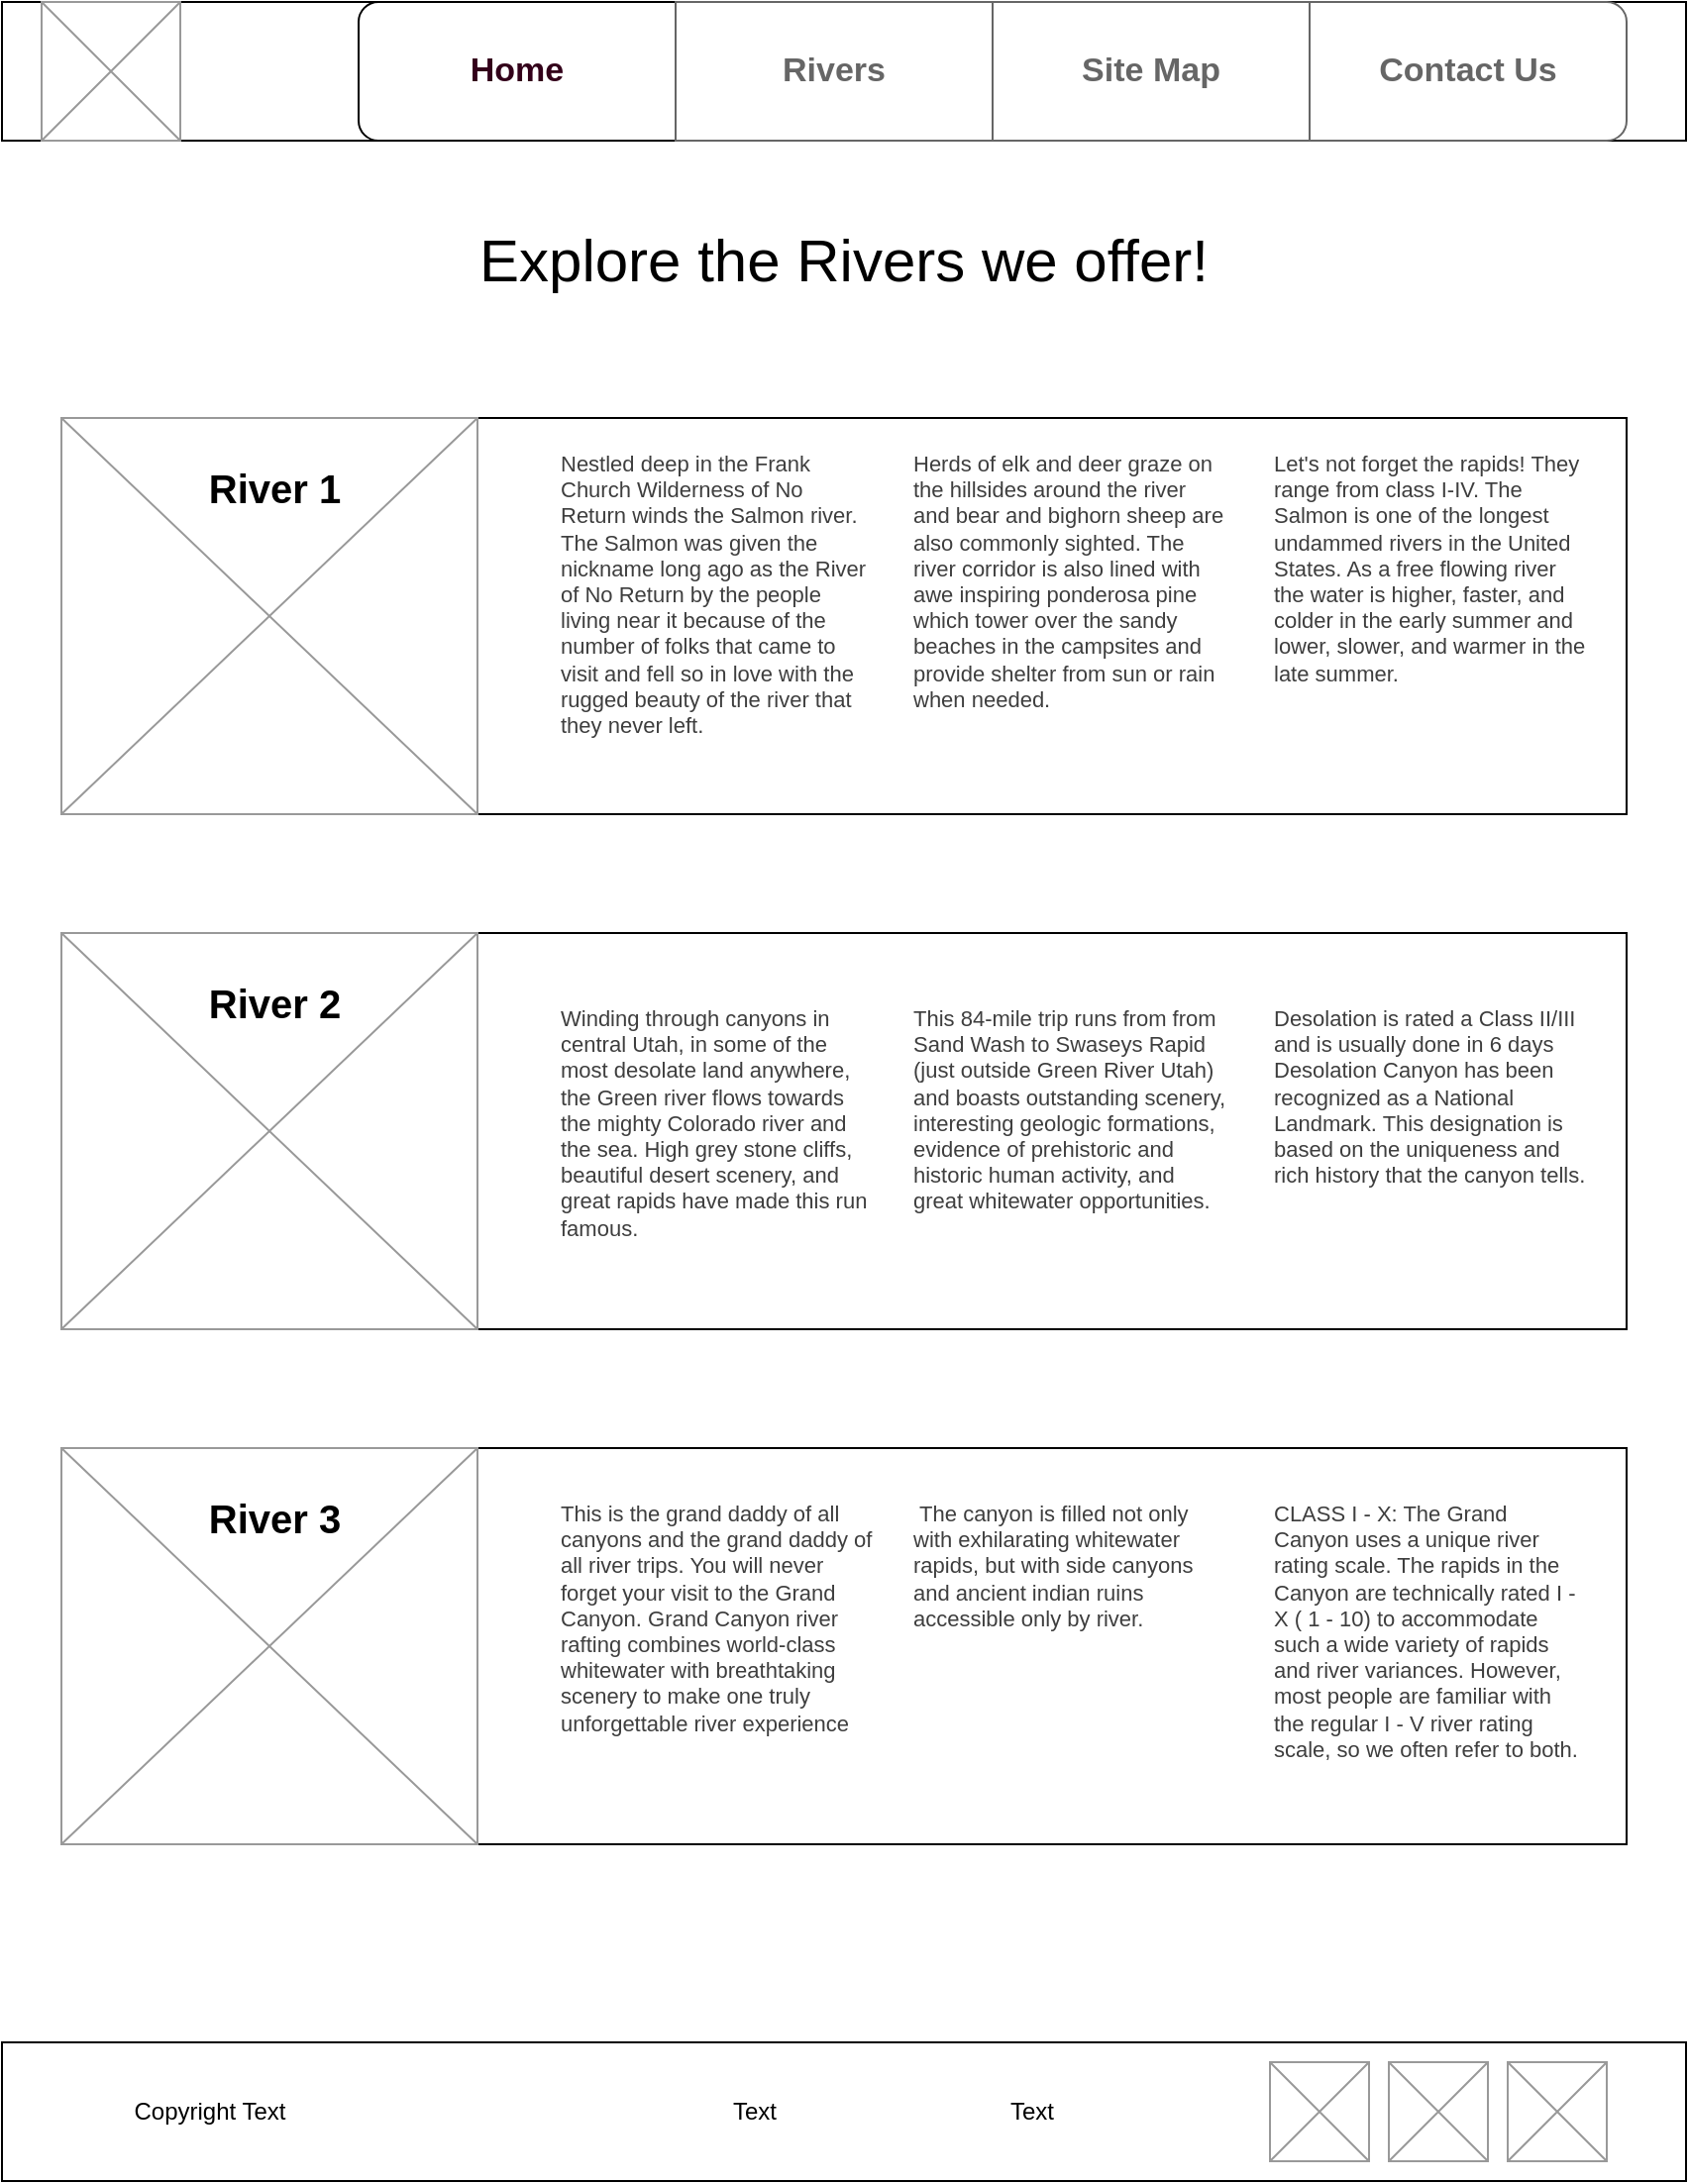 <mxfile version="24.8.3">
  <diagram name="Page-1" id="glL89L1skpGHFHGlubFX">
    <mxGraphModel dx="1167" dy="687" grid="1" gridSize="10" guides="1" tooltips="1" connect="1" arrows="1" fold="1" page="1" pageScale="1" pageWidth="850" pageHeight="1100" math="0" shadow="0">
      <root>
        <mxCell id="0" />
        <mxCell id="1" parent="0" />
        <mxCell id="_6JiYmLFMHh-bkGQwdYW-75" value="" style="rounded=0;whiteSpace=wrap;html=1;" vertex="1" parent="1">
          <mxGeometry y="1030" width="850" height="70" as="geometry" />
        </mxCell>
        <mxCell id="_6JiYmLFMHh-bkGQwdYW-2" value="" style="rounded=0;whiteSpace=wrap;html=1;" vertex="1" parent="1">
          <mxGeometry width="850" height="70" as="geometry" />
        </mxCell>
        <mxCell id="_6JiYmLFMHh-bkGQwdYW-1" value="" style="verticalLabelPosition=bottom;shadow=0;dashed=0;align=center;html=1;verticalAlign=top;strokeWidth=1;shape=mxgraph.mockup.graphics.simpleIcon;strokeColor=#999999;" vertex="1" parent="1">
          <mxGeometry x="20" width="70" height="70" as="geometry" />
        </mxCell>
        <mxCell id="_6JiYmLFMHh-bkGQwdYW-7" value="" style="swimlane;shape=mxgraph.bootstrap.anchor;strokeColor=#666666;fillColor=default;fontColor=#666666;fontStyle=0;childLayout=stackLayout;horizontal=0;startSize=0;horizontalStack=1;resizeParent=1;resizeParentMax=0;resizeLast=0;collapsible=0;marginBottom=0;whiteSpace=wrap;html=1;" vertex="1" parent="1">
          <mxGeometry x="180" width="640" height="70" as="geometry" />
        </mxCell>
        <mxCell id="_6JiYmLFMHh-bkGQwdYW-8" value="&lt;font color=&quot;#33001a&quot;&gt;Home&lt;/font&gt;" style="text;strokeColor=default;align=center;verticalAlign=middle;spacingLeft=10;spacingRight=10;overflow=hidden;points=[[0,0.5],[1,0.5]];portConstraint=eastwest;rotatable=0;whiteSpace=wrap;html=1;shape=mxgraph.mockup.leftButton;rSize=10;fillColor=default;fontColor=#ffffff;fontSize=17;fontStyle=1;" vertex="1" parent="_6JiYmLFMHh-bkGQwdYW-7">
          <mxGeometry width="160" height="70" as="geometry" />
        </mxCell>
        <mxCell id="_6JiYmLFMHh-bkGQwdYW-9" value="Rivers" style="text;strokeColor=inherit;align=center;verticalAlign=middle;spacingLeft=10;spacingRight=10;overflow=hidden;points=[[0,0.5],[1,0.5]];portConstraint=eastwest;rotatable=0;whiteSpace=wrap;html=1;rSize=5;fillColor=inherit;fontColor=inherit;fontSize=17;fontStyle=1;" vertex="1" parent="_6JiYmLFMHh-bkGQwdYW-7">
          <mxGeometry x="160" width="160" height="70" as="geometry" />
        </mxCell>
        <mxCell id="_6JiYmLFMHh-bkGQwdYW-10" value="Site Map" style="text;strokeColor=inherit;align=center;verticalAlign=middle;spacingLeft=10;spacingRight=10;overflow=hidden;points=[[0,0.5],[1,0.5]];portConstraint=eastwest;rotatable=0;whiteSpace=wrap;html=1;rSize=5;fillColor=inherit;fontColor=inherit;fontSize=17;fontStyle=1;" vertex="1" parent="_6JiYmLFMHh-bkGQwdYW-7">
          <mxGeometry x="320" width="160" height="70" as="geometry" />
        </mxCell>
        <mxCell id="_6JiYmLFMHh-bkGQwdYW-11" value="Contact Us" style="text;strokeColor=inherit;align=center;verticalAlign=middle;spacingLeft=10;spacingRight=10;overflow=hidden;points=[[0,0.5],[1,0.5]];portConstraint=eastwest;rotatable=0;whiteSpace=wrap;html=1;shape=mxgraph.mockup.rightButton;rSize=10;fillColor=inherit;fontColor=inherit;fontSize=17;fontStyle=1;" vertex="1" parent="_6JiYmLFMHh-bkGQwdYW-7">
          <mxGeometry x="480" width="160" height="70" as="geometry" />
        </mxCell>
        <mxCell id="_6JiYmLFMHh-bkGQwdYW-14" value="&lt;font style=&quot;font-size: 30px;&quot;&gt;Explore the Rivers we offer!&lt;/font&gt;" style="text;html=1;align=center;verticalAlign=middle;whiteSpace=wrap;rounded=0;fontSize=30;" vertex="1" parent="1">
          <mxGeometry x="232" y="90" width="386" height="80" as="geometry" />
        </mxCell>
        <mxCell id="_6JiYmLFMHh-bkGQwdYW-16" value="" style="rounded=0;whiteSpace=wrap;html=1;fillColor=none;" vertex="1" parent="1">
          <mxGeometry x="30" y="210" width="790" height="200" as="geometry" />
        </mxCell>
        <mxCell id="_6JiYmLFMHh-bkGQwdYW-20" value="" style="verticalLabelPosition=bottom;shadow=0;dashed=0;align=center;html=1;verticalAlign=top;strokeWidth=1;shape=mxgraph.mockup.graphics.simpleIcon;strokeColor=#999999;" vertex="1" parent="1">
          <mxGeometry x="30" y="210" width="210" height="200" as="geometry" />
        </mxCell>
        <mxCell id="_6JiYmLFMHh-bkGQwdYW-27" value="" style="group" vertex="1" connectable="0" parent="1">
          <mxGeometry x="81" y="230" width="719" height="160" as="geometry" />
        </mxCell>
        <mxCell id="_6JiYmLFMHh-bkGQwdYW-19" value="&lt;b&gt;&amp;nbsp;River 1&lt;/b&gt;" style="text;html=1;align=center;verticalAlign=middle;whiteSpace=wrap;rounded=0;fontSize=20;" vertex="1" parent="_6JiYmLFMHh-bkGQwdYW-27">
          <mxGeometry width="108" height="30" as="geometry" />
        </mxCell>
        <mxCell id="_6JiYmLFMHh-bkGQwdYW-24" value="&lt;span style=&quot;color: rgb(62, 62, 62); font-family: &amp;quot;Trebuchet MS&amp;quot;, &amp;quot;Lucida Sans Unicode&amp;quot;, &amp;quot;Lucida Grande&amp;quot;, &amp;quot;Lucida Sans&amp;quot;, Arial, sans-serif; background-color: rgb(255, 255, 255); font-size: 11px;&quot;&gt;Nestled deep in the Frank Church Wilderness of No Return winds the Salmon river. The Salmon was given the nickname long ago as the River of No Return by the people living near it because of the number of folks that came to visit and fell so in love with the rugged beauty of the river that they never left.&lt;/span&gt;" style="text;html=1;align=left;verticalAlign=top;whiteSpace=wrap;rounded=0;fontSize=11;" vertex="1" parent="_6JiYmLFMHh-bkGQwdYW-27">
          <mxGeometry x="199" y="-10" width="160" height="160" as="geometry" />
        </mxCell>
        <mxCell id="_6JiYmLFMHh-bkGQwdYW-25" value="&lt;span style=&quot;color: rgb(62, 62, 62); font-family: &amp;quot;Trebuchet MS&amp;quot;, &amp;quot;Lucida Sans Unicode&amp;quot;, &amp;quot;Lucida Grande&amp;quot;, &amp;quot;Lucida Sans&amp;quot;, Arial, sans-serif; background-color: rgb(255, 255, 255); font-size: 11px;&quot;&gt;Herds of elk and deer graze on the hillsides around the river and bear and bighorn sheep are also commonly sighted. The river corridor is also lined with awe inspiring ponderosa pine which tower over the sandy beaches in the campsites and provide shelter from sun or rain when needed.&lt;/span&gt;" style="text;html=1;align=left;verticalAlign=top;whiteSpace=wrap;rounded=0;fontSize=11;" vertex="1" parent="_6JiYmLFMHh-bkGQwdYW-27">
          <mxGeometry x="377" y="-10" width="160" height="160" as="geometry" />
        </mxCell>
        <mxCell id="_6JiYmLFMHh-bkGQwdYW-26" value="&lt;span style=&quot;color: rgb(62, 62, 62); font-family: &amp;quot;Trebuchet MS&amp;quot;, &amp;quot;Lucida Sans Unicode&amp;quot;, &amp;quot;Lucida Grande&amp;quot;, &amp;quot;Lucida Sans&amp;quot;, Arial, sans-serif; background-color: rgb(255, 255, 255); font-size: 11px;&quot;&gt;Let&#39;s not forget the rapids! They range from class I-IV. The Salmon is one of the longest undammed rivers in the United States. As a free flowing river the water is higher, faster, and colder in the early summer and lower, slower, and warmer in the late summer.&lt;/span&gt;" style="text;html=1;align=left;verticalAlign=top;whiteSpace=wrap;rounded=0;fontSize=11;" vertex="1" parent="_6JiYmLFMHh-bkGQwdYW-27">
          <mxGeometry x="559" y="-10" width="160" height="160" as="geometry" />
        </mxCell>
        <mxCell id="_6JiYmLFMHh-bkGQwdYW-44" value="" style="verticalLabelPosition=bottom;shadow=0;dashed=0;align=center;html=1;verticalAlign=top;strokeWidth=1;shape=mxgraph.mockup.graphics.simpleIcon;strokeColor=#999999;" vertex="1" parent="1">
          <mxGeometry x="760" y="1040" width="50" height="50" as="geometry" />
        </mxCell>
        <mxCell id="_6JiYmLFMHh-bkGQwdYW-45" value="" style="verticalLabelPosition=bottom;shadow=0;dashed=0;align=center;html=1;verticalAlign=top;strokeWidth=1;shape=mxgraph.mockup.graphics.simpleIcon;strokeColor=#999999;" vertex="1" parent="1">
          <mxGeometry x="700" y="1040" width="50" height="50" as="geometry" />
        </mxCell>
        <mxCell id="_6JiYmLFMHh-bkGQwdYW-46" value="" style="verticalLabelPosition=bottom;shadow=0;dashed=0;align=center;html=1;verticalAlign=top;strokeWidth=1;shape=mxgraph.mockup.graphics.simpleIcon;strokeColor=#999999;" vertex="1" parent="1">
          <mxGeometry x="640" y="1040" width="50" height="50" as="geometry" />
        </mxCell>
        <mxCell id="_6JiYmLFMHh-bkGQwdYW-47" value="Text" style="text;html=1;align=center;verticalAlign=middle;whiteSpace=wrap;rounded=0;" vertex="1" parent="1">
          <mxGeometry x="490" y="1050" width="60" height="30" as="geometry" />
        </mxCell>
        <mxCell id="_6JiYmLFMHh-bkGQwdYW-48" value="Text" style="text;html=1;align=center;verticalAlign=middle;whiteSpace=wrap;rounded=0;" vertex="1" parent="1">
          <mxGeometry x="350" y="1050" width="60" height="30" as="geometry" />
        </mxCell>
        <mxCell id="_6JiYmLFMHh-bkGQwdYW-50" value="Copyright Text" style="text;html=1;align=center;verticalAlign=middle;whiteSpace=wrap;rounded=0;" vertex="1" parent="1">
          <mxGeometry x="60" y="1050" width="90" height="30" as="geometry" />
        </mxCell>
        <mxCell id="_6JiYmLFMHh-bkGQwdYW-61" value="" style="rounded=0;whiteSpace=wrap;html=1;fillColor=none;" vertex="1" parent="1">
          <mxGeometry x="30" y="470" width="790" height="200" as="geometry" />
        </mxCell>
        <mxCell id="_6JiYmLFMHh-bkGQwdYW-62" value="" style="verticalLabelPosition=bottom;shadow=0;dashed=0;align=center;html=1;verticalAlign=top;strokeWidth=1;shape=mxgraph.mockup.graphics.simpleIcon;strokeColor=#999999;" vertex="1" parent="1">
          <mxGeometry x="30" y="470" width="210" height="200" as="geometry" />
        </mxCell>
        <mxCell id="_6JiYmLFMHh-bkGQwdYW-63" value="" style="group" vertex="1" connectable="0" parent="1">
          <mxGeometry x="81" y="490" width="719" height="160" as="geometry" />
        </mxCell>
        <mxCell id="_6JiYmLFMHh-bkGQwdYW-64" value="&lt;b&gt;&amp;nbsp;River 2&lt;/b&gt;" style="text;html=1;align=center;verticalAlign=middle;whiteSpace=wrap;rounded=0;fontSize=20;" vertex="1" parent="_6JiYmLFMHh-bkGQwdYW-63">
          <mxGeometry width="108" height="30" as="geometry" />
        </mxCell>
        <mxCell id="_6JiYmLFMHh-bkGQwdYW-65" value="&lt;span style=&quot;color: rgb(62, 62, 62); font-family: &amp;quot;Trebuchet MS&amp;quot;, &amp;quot;Lucida Sans Unicode&amp;quot;, &amp;quot;Lucida Grande&amp;quot;, &amp;quot;Lucida Sans&amp;quot;, Arial, sans-serif; background-color: rgb(255, 255, 255);&quot;&gt;Winding through canyons in central Utah, in some of the most desolate land anywhere, the Green river flows towards the mighty Colorado river and the sea. High grey stone cliffs, beautiful desert scenery, and great rapids have made this run famous.&amp;nbsp;&lt;/span&gt;" style="text;html=1;align=left;verticalAlign=top;whiteSpace=wrap;rounded=0;fontSize=11;" vertex="1" parent="_6JiYmLFMHh-bkGQwdYW-63">
          <mxGeometry x="199" y="10" width="160" height="160" as="geometry" />
        </mxCell>
        <mxCell id="_6JiYmLFMHh-bkGQwdYW-66" value="&lt;span style=&quot;color: rgb(62, 62, 62); font-family: &amp;quot;Trebuchet MS&amp;quot;, &amp;quot;Lucida Sans Unicode&amp;quot;, &amp;quot;Lucida Grande&amp;quot;, &amp;quot;Lucida Sans&amp;quot;, Arial, sans-serif; background-color: rgb(255, 255, 255);&quot;&gt;This 84-mile trip runs from from Sand Wash to Swaseys Rapid (just outside Green River Utah) and boasts outstanding scenery, interesting geologic formations, evidence of prehistoric and historic human activity, and great whitewater opportunities.&lt;/span&gt;" style="text;html=1;align=left;verticalAlign=top;whiteSpace=wrap;rounded=0;fontSize=11;" vertex="1" parent="_6JiYmLFMHh-bkGQwdYW-63">
          <mxGeometry x="377" y="10" width="160" height="160" as="geometry" />
        </mxCell>
        <mxCell id="_6JiYmLFMHh-bkGQwdYW-67" value="&lt;div&gt;&lt;span style=&quot;color: rgb(62, 62, 62); font-family: &amp;quot;Trebuchet MS&amp;quot;, &amp;quot;Lucida Sans Unicode&amp;quot;, &amp;quot;Lucida Grande&amp;quot;, &amp;quot;Lucida Sans&amp;quot;, Arial, sans-serif; background-color: rgb(255, 255, 255);&quot;&gt;&lt;font style=&quot;font-size: 11px;&quot;&gt;Desolation is rated a Class II/III and is usually done in 6 days&lt;/font&gt;&lt;/span&gt;&lt;span style=&quot;color: rgb(62, 62, 62); font-family: &amp;quot;Trebuchet MS&amp;quot;, &amp;quot;Lucida Sans Unicode&amp;quot;, &amp;quot;Lucida Grande&amp;quot;, &amp;quot;Lucida Sans&amp;quot;, Arial, sans-serif; background-color: rgb(255, 255, 255);&quot;&gt;&lt;br&gt;&lt;/span&gt;&lt;/div&gt;&lt;span style=&quot;color: rgb(62, 62, 62); font-family: &amp;quot;Trebuchet MS&amp;quot;, &amp;quot;Lucida Sans Unicode&amp;quot;, &amp;quot;Lucida Grande&amp;quot;, &amp;quot;Lucida Sans&amp;quot;, Arial, sans-serif; background-color: rgb(255, 255, 255);&quot;&gt;Desolation Canyon has been recognized as a National Landmark. This designation is based on the uniqueness and rich history that the canyon tells.&lt;/span&gt;" style="text;html=1;align=left;verticalAlign=top;whiteSpace=wrap;rounded=0;fontSize=11;" vertex="1" parent="_6JiYmLFMHh-bkGQwdYW-63">
          <mxGeometry x="559" y="10" width="160" height="160" as="geometry" />
        </mxCell>
        <mxCell id="_6JiYmLFMHh-bkGQwdYW-68" value="" style="rounded=0;whiteSpace=wrap;html=1;fillColor=none;" vertex="1" parent="1">
          <mxGeometry x="30" y="730" width="790" height="200" as="geometry" />
        </mxCell>
        <mxCell id="_6JiYmLFMHh-bkGQwdYW-69" value="" style="verticalLabelPosition=bottom;shadow=0;dashed=0;align=center;html=1;verticalAlign=top;strokeWidth=1;shape=mxgraph.mockup.graphics.simpleIcon;strokeColor=#999999;" vertex="1" parent="1">
          <mxGeometry x="30" y="730" width="210" height="200" as="geometry" />
        </mxCell>
        <mxCell id="_6JiYmLFMHh-bkGQwdYW-70" value="" style="group" vertex="1" connectable="0" parent="1">
          <mxGeometry x="81" y="750" width="719" height="160" as="geometry" />
        </mxCell>
        <mxCell id="_6JiYmLFMHh-bkGQwdYW-71" value="&lt;b&gt;&amp;nbsp;River 3&lt;/b&gt;" style="text;html=1;align=center;verticalAlign=middle;whiteSpace=wrap;rounded=0;fontSize=20;" vertex="1" parent="_6JiYmLFMHh-bkGQwdYW-70">
          <mxGeometry width="108" height="30" as="geometry" />
        </mxCell>
        <mxCell id="_6JiYmLFMHh-bkGQwdYW-72" value="&lt;span style=&quot;color: rgb(62, 62, 62); font-family: &amp;quot;Trebuchet MS&amp;quot;, &amp;quot;Lucida Sans Unicode&amp;quot;, &amp;quot;Lucida Grande&amp;quot;, &amp;quot;Lucida Sans&amp;quot;, Arial, sans-serif; background-color: rgb(255, 255, 255);&quot;&gt;This is the grand daddy of all canyons and the grand daddy of all river trips. You will never forget your visit to the Grand Canyon.&amp;nbsp;&lt;/span&gt;&lt;span style=&quot;color: rgb(62, 62, 62); font-family: &amp;quot;Trebuchet MS&amp;quot;, &amp;quot;Lucida Sans Unicode&amp;quot;, &amp;quot;Lucida Grande&amp;quot;, &amp;quot;Lucida Sans&amp;quot;, Arial, sans-serif; background-color: rgb(255, 255, 255);&quot;&gt;Grand Canyon river rafting combines world-class whitewater with breathtaking scenery to make one truly unforgettable river experience&lt;/span&gt;" style="text;html=1;align=left;verticalAlign=top;whiteSpace=wrap;rounded=0;fontSize=11;" vertex="1" parent="_6JiYmLFMHh-bkGQwdYW-70">
          <mxGeometry x="199" width="160" height="160" as="geometry" />
        </mxCell>
        <mxCell id="_6JiYmLFMHh-bkGQwdYW-73" value="&lt;span style=&quot;color: rgb(62, 62, 62); font-family: &amp;quot;Trebuchet MS&amp;quot;, &amp;quot;Lucida Sans Unicode&amp;quot;, &amp;quot;Lucida Grande&amp;quot;, &amp;quot;Lucida Sans&amp;quot;, Arial, sans-serif; background-color: rgb(255, 255, 255);&quot;&gt;&amp;nbsp;The canyon is filled not only with exhilarating whitewater rapids, but with side canyons and ancient indian ruins accessible only by river.&lt;/span&gt;" style="text;html=1;align=left;verticalAlign=top;whiteSpace=wrap;rounded=0;fontSize=11;" vertex="1" parent="_6JiYmLFMHh-bkGQwdYW-70">
          <mxGeometry x="377" width="160" height="160" as="geometry" />
        </mxCell>
        <mxCell id="_6JiYmLFMHh-bkGQwdYW-74" value="&lt;span style=&quot;color: rgb(62, 62, 62); font-family: &amp;quot;Trebuchet MS&amp;quot;, &amp;quot;Lucida Sans Unicode&amp;quot;, &amp;quot;Lucida Grande&amp;quot;, &amp;quot;Lucida Sans&amp;quot;, Arial, sans-serif; background-color: rgb(255, 255, 255);&quot;&gt;CLASS I - X: The Grand Canyon uses a unique river rating scale. The rapids in the Canyon are technically rated I - X ( 1 - 10) to accommodate such a wide variety of rapids and river variances. However, most people are familiar with the regular I - V river rating scale, so we often refer to both.&lt;/span&gt;" style="text;html=1;align=left;verticalAlign=top;whiteSpace=wrap;rounded=0;fontSize=11;" vertex="1" parent="_6JiYmLFMHh-bkGQwdYW-70">
          <mxGeometry x="559" width="160" height="160" as="geometry" />
        </mxCell>
      </root>
    </mxGraphModel>
  </diagram>
</mxfile>
